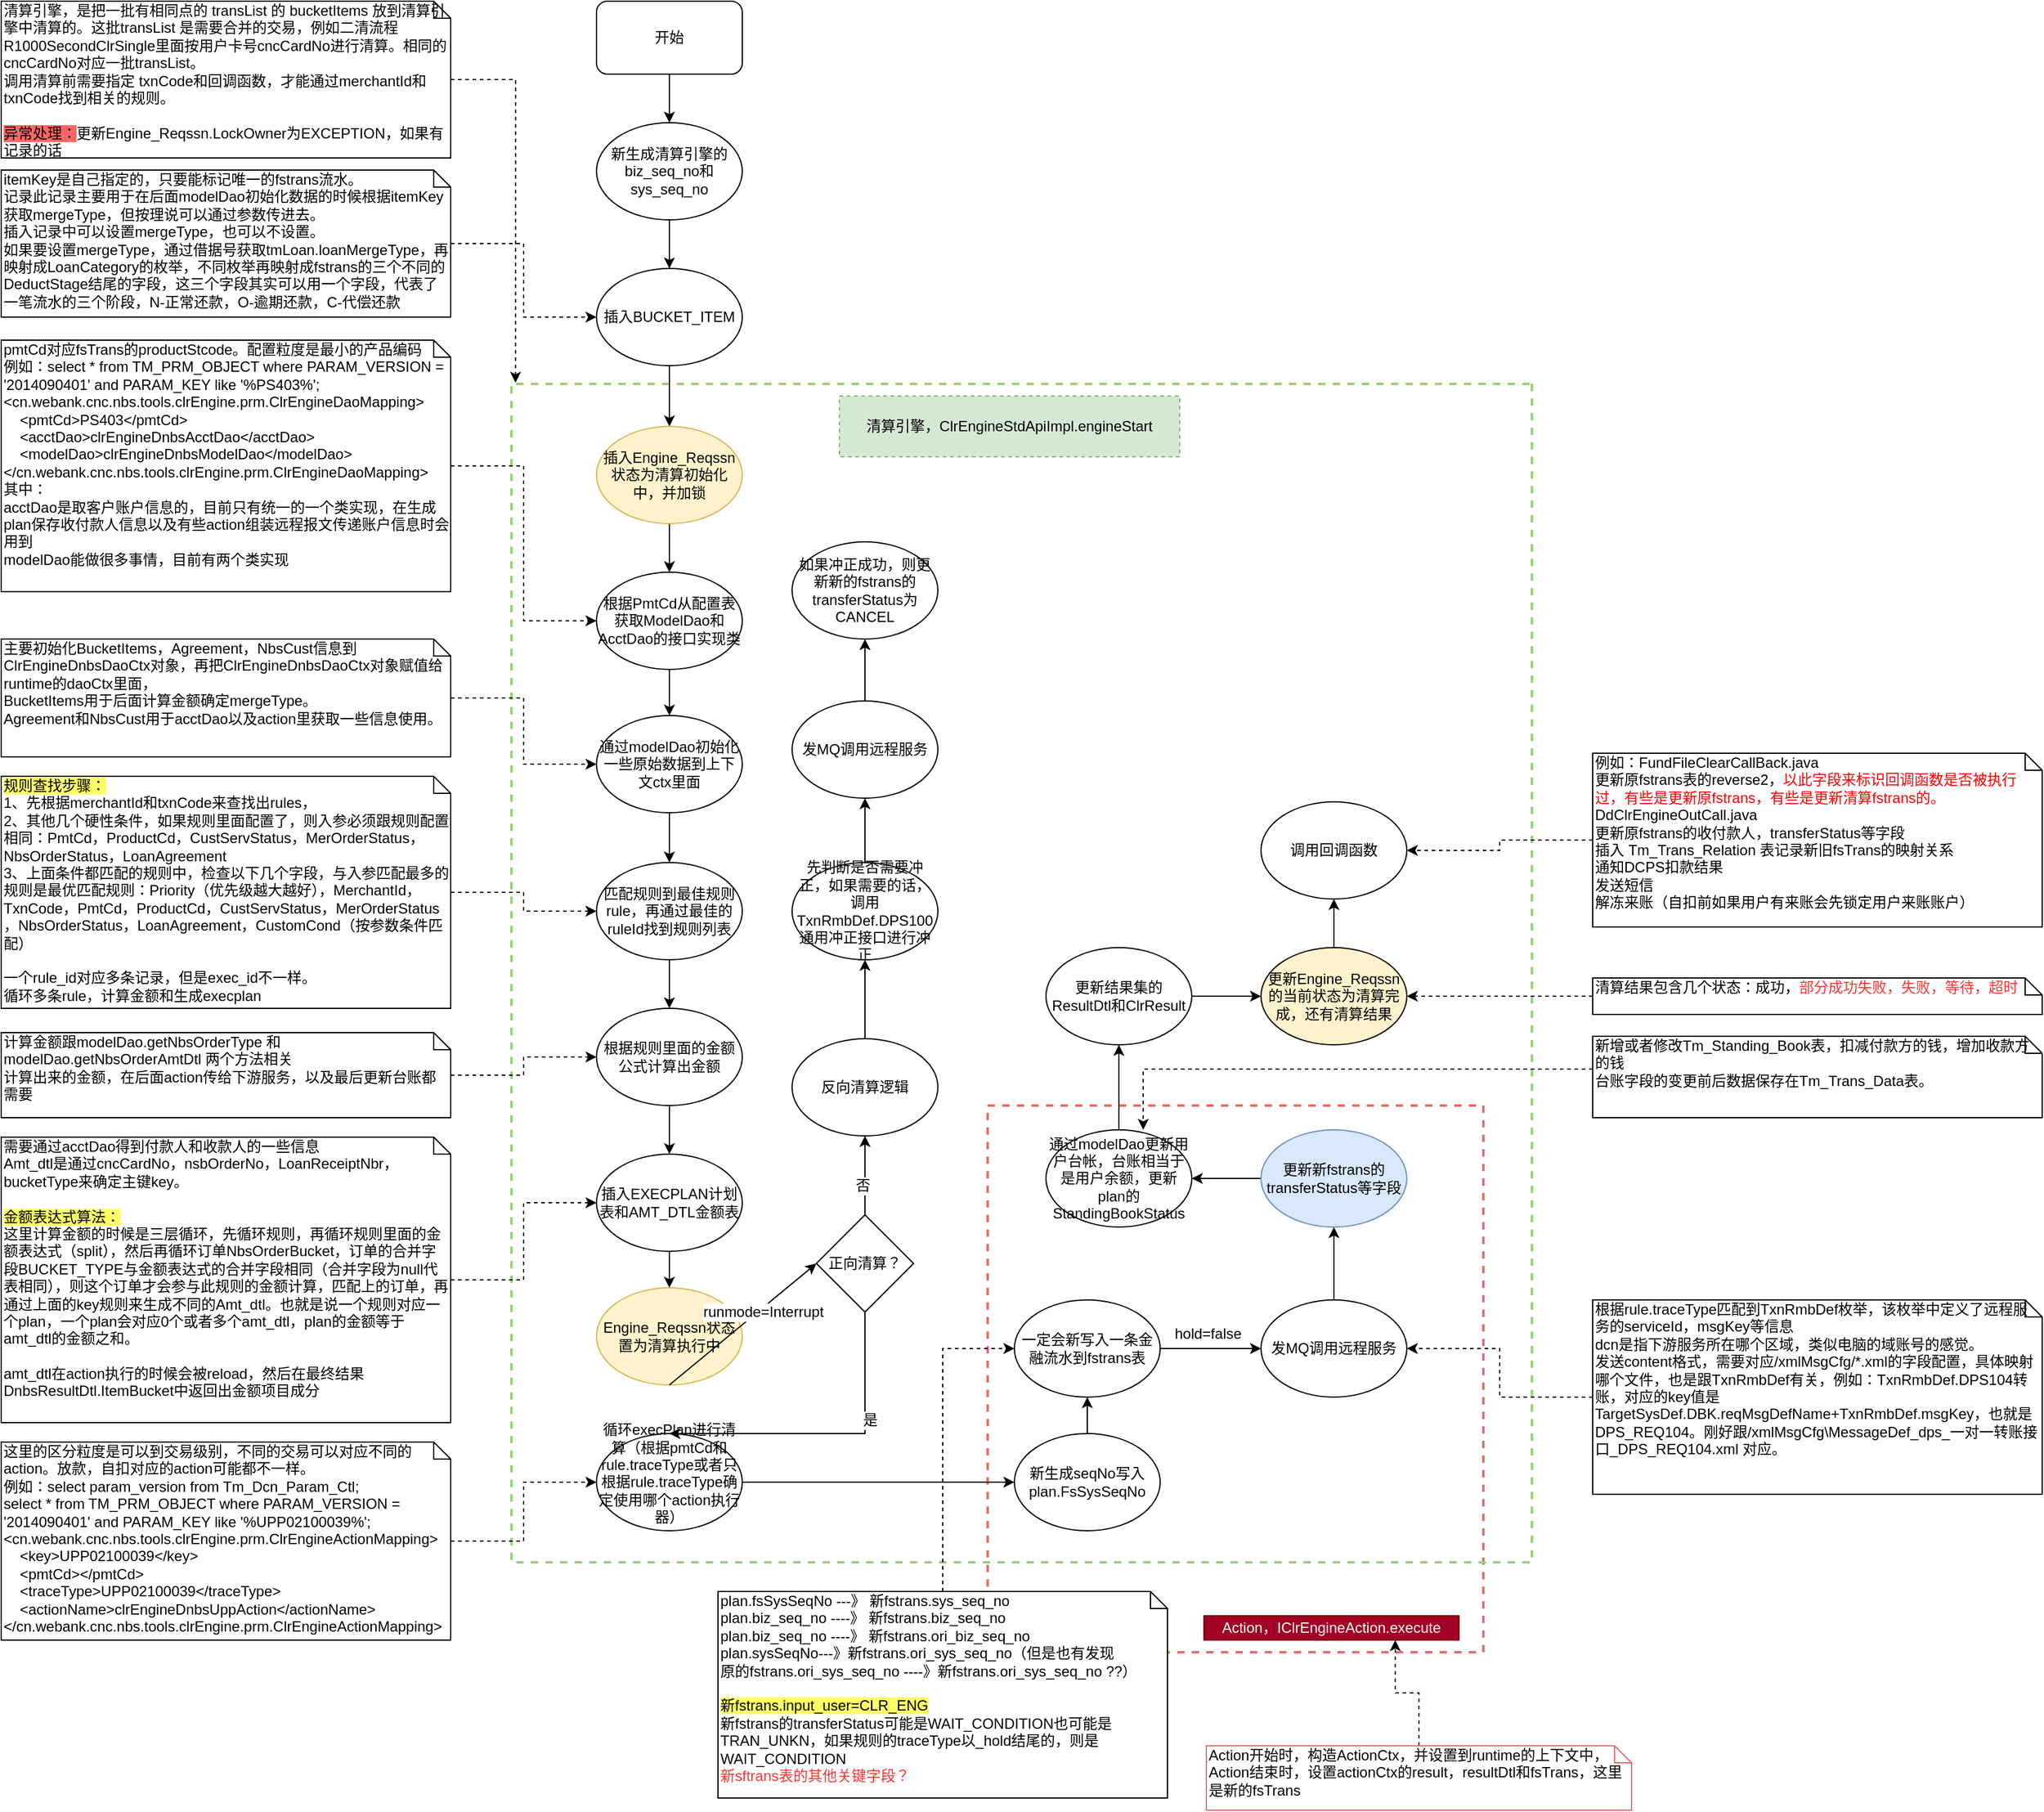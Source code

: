 <mxfile version="10.6.3" type="github"><diagram id="alFJYCYSJjcQ0Y1QCdCz" name="ÃÂÃÂÃÂÃÂ§ÃÂÃÂÃÂÃÂ¬ÃÂÃÂÃÂÃÂ¬ 1 ÃÂÃÂÃÂÃÂ©ÃÂÃÂÃÂÃÂ¡ÃÂÃÂÃÂÃÂµ"><mxGraphModel dx="2220" dy="770" grid="1" gridSize="10" guides="1" tooltips="1" connect="1" arrows="1" fold="1" page="1" pageScale="1" pageWidth="827" pageHeight="1169" math="0" shadow="0"><root><mxCell id="0"/><mxCell id="1" parent="0"/><mxCell id="IjZQBaDqgQylDI38y9SU-66" value="" style="rounded=0;whiteSpace=wrap;html=1;dashed=1;fillColor=none;direction=south;strokeColor=#EA6B66;strokeWidth=2;" parent="1" vertex="1"><mxGeometry x="602" y="920" width="408" height="450" as="geometry"/></mxCell><mxCell id="IjZQBaDqgQylDI38y9SU-50" value="" style="rounded=0;whiteSpace=wrap;html=1;dashed=1;fillColor=none;direction=south;strokeColor=#97D077;strokeWidth=2;" parent="1" vertex="1"><mxGeometry x="210" y="326" width="840" height="970" as="geometry"/></mxCell><mxCell id="IjZQBaDqgQylDI38y9SU-12" value="" style="edgeStyle=orthogonalEdgeStyle;rounded=0;orthogonalLoop=1;jettySize=auto;html=1;" parent="1" source="IjZQBaDqgQylDI38y9SU-1" target="IjZQBaDqgQylDI38y9SU-11" edge="1"><mxGeometry relative="1" as="geometry"/></mxCell><mxCell id="IjZQBaDqgQylDI38y9SU-1" value="开始" style="rounded=1;whiteSpace=wrap;html=1;" parent="1" vertex="1"><mxGeometry x="280" y="11" width="120" height="60" as="geometry"/></mxCell><mxCell id="IjZQBaDqgQylDI38y9SU-9" value="" style="edgeStyle=orthogonalEdgeStyle;rounded=0;orthogonalLoop=1;jettySize=auto;html=1;" parent="1" source="IjZQBaDqgQylDI38y9SU-2" target="IjZQBaDqgQylDI38y9SU-3" edge="1"><mxGeometry relative="1" as="geometry"/></mxCell><mxCell id="IjZQBaDqgQylDI38y9SU-2" value="插入BUCKET_ITEM" style="ellipse;whiteSpace=wrap;html=1;" parent="1" vertex="1"><mxGeometry x="280" y="231" width="120" height="80" as="geometry"/></mxCell><mxCell id="IjZQBaDqgQylDI38y9SU-10" value="" style="edgeStyle=orthogonalEdgeStyle;rounded=0;orthogonalLoop=1;jettySize=auto;html=1;" parent="1" source="IjZQBaDqgQylDI38y9SU-3" target="IjZQBaDqgQylDI38y9SU-4" edge="1"><mxGeometry relative="1" as="geometry"/></mxCell><mxCell id="IjZQBaDqgQylDI38y9SU-3" value="&lt;div&gt;插入Engine_Reqssn&lt;/div&gt;&lt;div&gt;状态为清算初始化中，并加锁&lt;/div&gt;" style="ellipse;whiteSpace=wrap;html=1;fillColor=#fff2cc;strokeColor=#d6b656;" parent="1" vertex="1"><mxGeometry x="280" y="361" width="120" height="80" as="geometry"/></mxCell><mxCell id="IjZQBaDqgQylDI38y9SU-15" value="" style="edgeStyle=orthogonalEdgeStyle;rounded=0;orthogonalLoop=1;jettySize=auto;html=1;" parent="1" source="IjZQBaDqgQylDI38y9SU-4" target="IjZQBaDqgQylDI38y9SU-14" edge="1"><mxGeometry relative="1" as="geometry"/></mxCell><mxCell id="IjZQBaDqgQylDI38y9SU-4" value="根据PmtCd从配置表获取ModelDao和AcctDao的接口实现类" style="ellipse;whiteSpace=wrap;html=1;" parent="1" vertex="1"><mxGeometry x="280" y="481" width="120" height="80" as="geometry"/></mxCell><mxCell id="IjZQBaDqgQylDI38y9SU-7" value="" style="edgeStyle=orthogonalEdgeStyle;rounded=0;orthogonalLoop=1;jettySize=auto;html=1;entryX=0;entryY=0.5;entryDx=0;entryDy=0;dashed=1;" parent="1" source="IjZQBaDqgQylDI38y9SU-5" target="IjZQBaDqgQylDI38y9SU-4" edge="1"><mxGeometry relative="1" as="geometry"><mxPoint x="240" y="521" as="targetPoint"/></mxGeometry></mxCell><mxCell id="IjZQBaDqgQylDI38y9SU-5" value="pmtCd对应fsTrans的productStcode。配置粒度是最小的产品编码&lt;br&gt;例如：select * from TM_PRM_OBJECT where PARAM_VERSION = '2014090401' and PARAM_KEY like '%PS403%';&lt;br&gt;&amp;lt;cn.webank.cnc.nbs.tools.clrEngine.prm.ClrEngineDaoMapping&amp;gt;&lt;br&gt;&amp;nbsp;&amp;nbsp;&amp;nbsp; &amp;lt;pmtCd&amp;gt;PS403&amp;lt;/pmtCd&amp;gt;&lt;br&gt;&amp;nbsp;&amp;nbsp;&amp;nbsp; &amp;lt;acctDao&amp;gt;clrEngineDnbsAcctDao&amp;lt;/acctDao&amp;gt;&lt;br&gt;&amp;nbsp;&amp;nbsp;&amp;nbsp; &amp;lt;modelDao&amp;gt;clrEngineDnbsModelDao&amp;lt;/modelDao&amp;gt;&lt;br&gt;&lt;div&gt;&amp;lt;/cn.webank.cnc.nbs.tools.clrEngine.prm.ClrEngineDaoMapping&amp;gt;&lt;/div&gt;&lt;div&gt;其中：&lt;/div&gt;&lt;div&gt;acctDao是取客户账户信息的，目前只有统一的一个类实现，在生成plan保存收付款人信息以及有些action组装远程报文传递账户信息时会用到&lt;/div&gt;&lt;div&gt;modelDao能做很多事情，目前有两个类实现&lt;br&gt;&lt;/div&gt;" style="shape=note;whiteSpace=wrap;html=1;size=14;verticalAlign=top;align=left;spacingTop=-6;" parent="1" vertex="1"><mxGeometry x="-210" y="290" width="370" height="207" as="geometry"/></mxCell><mxCell id="IjZQBaDqgQylDI38y9SU-13" value="" style="edgeStyle=orthogonalEdgeStyle;rounded=0;orthogonalLoop=1;jettySize=auto;html=1;" parent="1" source="IjZQBaDqgQylDI38y9SU-11" target="IjZQBaDqgQylDI38y9SU-2" edge="1"><mxGeometry relative="1" as="geometry"/></mxCell><mxCell id="IjZQBaDqgQylDI38y9SU-11" value="新生成清算引擎的biz_seq_no和sys_seq_no" style="ellipse;whiteSpace=wrap;html=1;" parent="1" vertex="1"><mxGeometry x="280" y="111" width="120" height="80" as="geometry"/></mxCell><mxCell id="IjZQBaDqgQylDI38y9SU-18" value="" style="edgeStyle=orthogonalEdgeStyle;rounded=0;orthogonalLoop=1;jettySize=auto;html=1;" parent="1" source="IjZQBaDqgQylDI38y9SU-14" target="IjZQBaDqgQylDI38y9SU-17" edge="1"><mxGeometry relative="1" as="geometry"/></mxCell><mxCell id="IjZQBaDqgQylDI38y9SU-14" value="通过modelDao初始化一些原始数据到上下文ctx里面" style="ellipse;whiteSpace=wrap;html=1;" parent="1" vertex="1"><mxGeometry x="280" y="599" width="120" height="80" as="geometry"/></mxCell><mxCell id="IjZQBaDqgQylDI38y9SU-21" value="" style="edgeStyle=orthogonalEdgeStyle;rounded=0;orthogonalLoop=1;jettySize=auto;html=1;" parent="1" source="IjZQBaDqgQylDI38y9SU-17" target="IjZQBaDqgQylDI38y9SU-19" edge="1"><mxGeometry relative="1" as="geometry"/></mxCell><mxCell id="IjZQBaDqgQylDI38y9SU-17" value="匹配规则到最佳规则rule，再通过最佳的ruleId找到规则列表" style="ellipse;whiteSpace=wrap;html=1;" parent="1" vertex="1"><mxGeometry x="280" y="720" width="120" height="80" as="geometry"/></mxCell><mxCell id="IjZQBaDqgQylDI38y9SU-22" value="" style="edgeStyle=orthogonalEdgeStyle;rounded=0;orthogonalLoop=1;jettySize=auto;html=1;" parent="1" source="IjZQBaDqgQylDI38y9SU-19" target="IjZQBaDqgQylDI38y9SU-20" edge="1"><mxGeometry relative="1" as="geometry"/></mxCell><mxCell id="IjZQBaDqgQylDI38y9SU-19" value="根据规则里面的金额公式计算出金额" style="ellipse;whiteSpace=wrap;html=1;" parent="1" vertex="1"><mxGeometry x="280" y="840" width="120" height="80" as="geometry"/></mxCell><mxCell id="IjZQBaDqgQylDI38y9SU-24" value="" style="edgeStyle=orthogonalEdgeStyle;rounded=0;orthogonalLoop=1;jettySize=auto;html=1;" parent="1" source="IjZQBaDqgQylDI38y9SU-20" target="IjZQBaDqgQylDI38y9SU-23" edge="1"><mxGeometry relative="1" as="geometry"/></mxCell><mxCell id="IjZQBaDqgQylDI38y9SU-20" value="插入EXECPLAN计划表和AMT_DTL金额表" style="ellipse;whiteSpace=wrap;html=1;" parent="1" vertex="1"><mxGeometry x="280" y="960" width="120" height="80" as="geometry"/></mxCell><mxCell id="IjZQBaDqgQylDI38y9SU-23" value="Engine_Reqssn状态置为清算执行中" style="ellipse;whiteSpace=wrap;html=1;fillColor=#fff2cc;strokeColor=#d6b656;" parent="1" vertex="1"><mxGeometry x="280" y="1070" width="120" height="80" as="geometry"/></mxCell><mxCell id="IjZQBaDqgQylDI38y9SU-35" value="" style="edgeStyle=orthogonalEdgeStyle;rounded=0;orthogonalLoop=1;jettySize=auto;html=1;" parent="1" source="IjZQBaDqgQylDI38y9SU-25" target="IjZQBaDqgQylDI38y9SU-30" edge="1"><mxGeometry relative="1" as="geometry"/></mxCell><mxCell id="IjZQBaDqgQylDI38y9SU-25" value="&lt;div&gt;循环execPlan进行清算（根据pmtCd和rule.traceType或者只根据rule.traceType确定使用哪个action执行器）&lt;br&gt;&lt;/div&gt;&lt;div&gt;&lt;br&gt;&lt;/div&gt;" style="ellipse;whiteSpace=wrap;html=1;" parent="1" vertex="1"><mxGeometry x="280" y="1190" width="120" height="80" as="geometry"/></mxCell><mxCell id="IjZQBaDqgQylDI38y9SU-29" value="" style="edgeStyle=orthogonalEdgeStyle;rounded=0;orthogonalLoop=1;jettySize=auto;html=1;dashed=1;" parent="1" source="IjZQBaDqgQylDI38y9SU-28" target="IjZQBaDqgQylDI38y9SU-25" edge="1"><mxGeometry relative="1" as="geometry"/></mxCell><mxCell id="IjZQBaDqgQylDI38y9SU-28" value="&lt;div&gt;这里的区分粒度是可以到交易级别，不同的交易可以对应不同的action。放款，自扣对应的action可能都不一样。&lt;br&gt;&lt;/div&gt;&lt;div&gt;例如：select param_version from Tm_Dcn_Param_Ctl;&lt;/div&gt;&lt;div&gt;select * from TM_PRM_OBJECT where PARAM_VERSION = '2014090401' and PARAM_KEY like '%UPP02100039%';&lt;/div&gt;&amp;lt;cn.webank.cnc.nbs.tools.clrEngine.prm.ClrEngineActionMapping&amp;gt;&lt;br&gt;&amp;nbsp;&amp;nbsp;&amp;nbsp; &amp;lt;key&amp;gt;UPP02100039&amp;lt;/key&amp;gt;&lt;br&gt;&amp;nbsp;&amp;nbsp;&amp;nbsp; &amp;lt;pmtCd&amp;gt;&amp;lt;/pmtCd&amp;gt;&lt;br&gt;&amp;nbsp;&amp;nbsp;&amp;nbsp; &amp;lt;traceType&amp;gt;UPP02100039&amp;lt;/traceType&amp;gt;&lt;br&gt;&amp;nbsp;&amp;nbsp;&amp;nbsp; &amp;lt;actionName&amp;gt;clrEngineDnbsUppAction&amp;lt;/actionName&amp;gt;&lt;br&gt;&amp;lt;/cn.webank.cnc.nbs.tools.clrEngine.prm.ClrEngineActionMapping&amp;gt;" style="shape=note;whiteSpace=wrap;html=1;size=14;verticalAlign=top;align=left;spacingTop=-6;" parent="1" vertex="1"><mxGeometry x="-210" y="1197" width="370" height="163" as="geometry"/></mxCell><mxCell id="IjZQBaDqgQylDI38y9SU-32" value="" style="edgeStyle=orthogonalEdgeStyle;rounded=0;orthogonalLoop=1;jettySize=auto;html=1;" parent="1" source="IjZQBaDqgQylDI38y9SU-30" target="IjZQBaDqgQylDI38y9SU-31" edge="1"><mxGeometry relative="1" as="geometry"/></mxCell><mxCell id="IjZQBaDqgQylDI38y9SU-30" value="新生成seqNo写入plan.FsSysSeqNo" style="ellipse;whiteSpace=wrap;html=1;" parent="1" vertex="1"><mxGeometry x="624" y="1190" width="120" height="80" as="geometry"/></mxCell><mxCell id="IjZQBaDqgQylDI38y9SU-37" value="" style="edgeStyle=orthogonalEdgeStyle;rounded=0;orthogonalLoop=1;jettySize=auto;html=1;exitX=1;exitY=0.5;exitDx=0;exitDy=0;" parent="1" source="IjZQBaDqgQylDI38y9SU-31" target="IjZQBaDqgQylDI38y9SU-36" edge="1"><mxGeometry relative="1" as="geometry"/></mxCell><mxCell id="GM1DitcwjTvSuoFt326m-1" value="&lt;br&gt;hold=false" style="text;html=1;resizable=0;points=[];align=center;verticalAlign=middle;labelBackgroundColor=#ffffff;" parent="IjZQBaDqgQylDI38y9SU-37" vertex="1" connectable="0"><mxGeometry x="0.876" y="2" relative="1" as="geometry"><mxPoint x="-39" y="-18" as="offset"/></mxGeometry></mxCell><mxCell id="IjZQBaDqgQylDI38y9SU-31" value="一定会新写入一条金融流水到fstrans表" style="ellipse;whiteSpace=wrap;html=1;" parent="1" vertex="1"><mxGeometry x="624" y="1080" width="120" height="80" as="geometry"/></mxCell><mxCell id="IjZQBaDqgQylDI38y9SU-34" value="" style="edgeStyle=orthogonalEdgeStyle;rounded=0;orthogonalLoop=1;jettySize=auto;html=1;dashed=1;" parent="1" source="IjZQBaDqgQylDI38y9SU-33" target="IjZQBaDqgQylDI38y9SU-31" edge="1"><mxGeometry relative="1" as="geometry"><Array as="points"><mxPoint x="565" y="1120"/></Array></mxGeometry></mxCell><mxCell id="IjZQBaDqgQylDI38y9SU-33" value="&lt;div&gt;plan.fsSysSeqNo ---》 新fstrans.sys_seq_no &lt;br&gt;&lt;/div&gt;&lt;div&gt;plan.biz_seq_no ----》 新fstrans.biz_seq_no&lt;/div&gt;&lt;div&gt;plan.biz_seq_no ----》 新fstrans.ori_biz_seq_no&lt;/div&gt;&lt;div&gt;plan.sysSeqNo---》新fstrans.ori_sys_seq_no（但是也有发现&lt;br&gt;原的fstrans.ori_sys_seq_no ----》新fstrans.ori_sys_seq_no ??）&lt;br&gt;&lt;/div&gt;&lt;div&gt;&lt;br&gt;&lt;/div&gt;&lt;div&gt;&lt;span style=&quot;background-color: rgb(255 , 255 , 102)&quot;&gt;新fstrans.input_user=CLR_ENG&lt;/span&gt;&lt;br&gt;新fstrans的transferStatus可能是WAIT_CONDITION也可能是TRAN_UNKN，如果规则的traceType以_hold结尾的，则是WAIT_CONDITION&lt;/div&gt;&lt;div&gt;&lt;font color=&quot;#FF3333&quot;&gt;新sftrans表的其他关键字段？&lt;/font&gt;&lt;br&gt;&lt;/div&gt;" style="shape=note;whiteSpace=wrap;html=1;size=14;verticalAlign=top;align=left;spacingTop=-6;" parent="1" vertex="1"><mxGeometry x="380" y="1320" width="370" height="170" as="geometry"/></mxCell><mxCell id="IjZQBaDqgQylDI38y9SU-39" value="" style="edgeStyle=orthogonalEdgeStyle;rounded=0;orthogonalLoop=1;jettySize=auto;html=1;" parent="1" source="IjZQBaDqgQylDI38y9SU-36" target="IjZQBaDqgQylDI38y9SU-38" edge="1"><mxGeometry relative="1" as="geometry"/></mxCell><mxCell id="IjZQBaDqgQylDI38y9SU-36" value="发MQ调用远程服务" style="ellipse;whiteSpace=wrap;html=1;" parent="1" vertex="1"><mxGeometry x="827" y="1080" width="120" height="80" as="geometry"/></mxCell><mxCell id="IjZQBaDqgQylDI38y9SU-44" value="" style="edgeStyle=orthogonalEdgeStyle;rounded=0;orthogonalLoop=1;jettySize=auto;html=1;" parent="1" source="IjZQBaDqgQylDI38y9SU-38" target="IjZQBaDqgQylDI38y9SU-40" edge="1"><mxGeometry relative="1" as="geometry"/></mxCell><mxCell id="IjZQBaDqgQylDI38y9SU-38" value="更新新fstrans的transferStatus等字段" style="ellipse;whiteSpace=wrap;html=1;fillColor=#dae8fc;strokeColor=#6c8ebf;" parent="1" vertex="1"><mxGeometry x="827" y="940" width="120" height="80" as="geometry"/></mxCell><mxCell id="IjZQBaDqgQylDI38y9SU-53" value="" style="edgeStyle=orthogonalEdgeStyle;rounded=0;orthogonalLoop=1;jettySize=auto;html=1;" parent="1" source="IjZQBaDqgQylDI38y9SU-40" target="IjZQBaDqgQylDI38y9SU-52" edge="1"><mxGeometry relative="1" as="geometry"/></mxCell><mxCell id="IjZQBaDqgQylDI38y9SU-40" value="通过modelDao更新用户台帐，台账相当于是用户余额，更新plan的StandingBookStatus" style="ellipse;whiteSpace=wrap;html=1;" parent="1" vertex="1"><mxGeometry x="650" y="940" width="120" height="80" as="geometry"/></mxCell><mxCell id="IjZQBaDqgQylDI38y9SU-43" value="" style="edgeStyle=orthogonalEdgeStyle;rounded=0;orthogonalLoop=1;jettySize=auto;html=1;dashed=1;" parent="1" source="IjZQBaDqgQylDI38y9SU-41" target="IjZQBaDqgQylDI38y9SU-19" edge="1"><mxGeometry relative="1" as="geometry"><mxPoint x="220" y="872.5" as="targetPoint"/></mxGeometry></mxCell><mxCell id="IjZQBaDqgQylDI38y9SU-41" value="计算金额跟modelDao.getNbsOrderType 和modelDao.getNbsOrderAmtDtl 两个方法相关&lt;br&gt;计算出来的金额，在后面action传给下游服务，以及最后更新台账都需要" style="shape=note;whiteSpace=wrap;html=1;size=14;verticalAlign=top;align=left;spacingTop=-6;" parent="1" vertex="1"><mxGeometry x="-210" y="860" width="370" height="70" as="geometry"/></mxCell><mxCell id="IjZQBaDqgQylDI38y9SU-48" value="" style="edgeStyle=orthogonalEdgeStyle;rounded=0;orthogonalLoop=1;jettySize=auto;html=1;" parent="1" source="IjZQBaDqgQylDI38y9SU-45" target="IjZQBaDqgQylDI38y9SU-47" edge="1"><mxGeometry relative="1" as="geometry"/></mxCell><mxCell id="IjZQBaDqgQylDI38y9SU-45" value="&lt;div&gt;更新Engine_Reqssn的当前状态为清算完成，还有清算结果&lt;/div&gt;" style="ellipse;whiteSpace=wrap;html=1;fillColor=#FFF2CC;" parent="1" vertex="1"><mxGeometry x="827" y="790" width="120" height="80" as="geometry"/></mxCell><mxCell id="IjZQBaDqgQylDI38y9SU-47" value="调用回调函数" style="ellipse;whiteSpace=wrap;html=1;" parent="1" vertex="1"><mxGeometry x="827" y="670" width="120" height="80" as="geometry"/></mxCell><mxCell id="IjZQBaDqgQylDI38y9SU-51" value="&lt;div&gt;清算引擎，ClrEngineStdApiImpl.engineStart&lt;/div&gt;" style="text;html=1;strokeColor=#82b366;fillColor=#d5e8d4;align=center;verticalAlign=middle;whiteSpace=wrap;rounded=0;dashed=1;" parent="1" vertex="1"><mxGeometry x="480" y="336" width="280" height="50" as="geometry"/></mxCell><mxCell id="IjZQBaDqgQylDI38y9SU-54" value="" style="edgeStyle=orthogonalEdgeStyle;rounded=0;orthogonalLoop=1;jettySize=auto;html=1;" parent="1" source="IjZQBaDqgQylDI38y9SU-52" target="IjZQBaDqgQylDI38y9SU-45" edge="1"><mxGeometry relative="1" as="geometry"/></mxCell><mxCell id="IjZQBaDqgQylDI38y9SU-52" value="更新结果集的ResultDtl和ClrResult" style="ellipse;whiteSpace=wrap;html=1;fillColor=none;" parent="1" vertex="1"><mxGeometry x="650" y="790" width="120" height="80" as="geometry"/></mxCell><mxCell id="IjZQBaDqgQylDI38y9SU-59" style="edgeStyle=orthogonalEdgeStyle;rounded=0;orthogonalLoop=1;jettySize=auto;html=1;exitX=0.5;exitY=1;exitDx=0;exitDy=0;entryX=0.5;entryY=0;entryDx=0;entryDy=0;" parent="1" source="IjZQBaDqgQylDI38y9SU-55" target="IjZQBaDqgQylDI38y9SU-25" edge="1"><mxGeometry relative="1" as="geometry"><Array as="points"><mxPoint x="501" y="1190"/></Array></mxGeometry></mxCell><mxCell id="IjZQBaDqgQylDI38y9SU-60" value="是" style="text;html=1;resizable=0;points=[];align=center;verticalAlign=middle;labelBackgroundColor=#ffffff;" parent="IjZQBaDqgQylDI38y9SU-59" vertex="1" connectable="0"><mxGeometry x="-0.32" y="4" relative="1" as="geometry"><mxPoint as="offset"/></mxGeometry></mxCell><mxCell id="ThCQpI8UFxFsNZAiHdKw-11" value="" style="edgeStyle=orthogonalEdgeStyle;rounded=0;orthogonalLoop=1;jettySize=auto;html=1;" parent="1" source="IjZQBaDqgQylDI38y9SU-55" target="IjZQBaDqgQylDI38y9SU-61" edge="1"><mxGeometry relative="1" as="geometry"/></mxCell><mxCell id="ThCQpI8UFxFsNZAiHdKw-12" value="否" style="text;html=1;resizable=0;points=[];align=center;verticalAlign=middle;labelBackgroundColor=#ffffff;" parent="ThCQpI8UFxFsNZAiHdKw-11" vertex="1" connectable="0"><mxGeometry x="-0.242" y="2" relative="1" as="geometry"><mxPoint as="offset"/></mxGeometry></mxCell><mxCell id="IjZQBaDqgQylDI38y9SU-55" value="正向清算？" style="rhombus;whiteSpace=wrap;html=1;fillColor=none;" parent="1" vertex="1"><mxGeometry x="461" y="1010" width="80" height="80" as="geometry"/></mxCell><mxCell id="3K24ttmnwDSWwuFKWFIZ-13" value="" style="edgeStyle=orthogonalEdgeStyle;rounded=0;orthogonalLoop=1;jettySize=auto;html=1;" parent="1" source="IjZQBaDqgQylDI38y9SU-61" target="3K24ttmnwDSWwuFKWFIZ-12" edge="1"><mxGeometry relative="1" as="geometry"/></mxCell><mxCell id="IjZQBaDqgQylDI38y9SU-61" value="反向清算逻辑" style="ellipse;whiteSpace=wrap;html=1;fillColor=none;" parent="1" vertex="1"><mxGeometry x="441" y="865" width="120" height="80" as="geometry"/></mxCell><mxCell id="IjZQBaDqgQylDI38y9SU-67" value="Action，IClrEngineAction.execute" style="text;html=1;strokeColor=#6F0000;fillColor=#a20025;align=center;verticalAlign=middle;whiteSpace=wrap;rounded=0;fontColor=#ffffff;" parent="1" vertex="1"><mxGeometry x="780" y="1340" width="210" height="20" as="geometry"/></mxCell><mxCell id="IjZQBaDqgQylDI38y9SU-70" value="" style="edgeStyle=orthogonalEdgeStyle;rounded=0;orthogonalLoop=1;jettySize=auto;html=1;dashed=1;entryX=0.75;entryY=1;entryDx=0;entryDy=0;" parent="1" source="IjZQBaDqgQylDI38y9SU-68" target="IjZQBaDqgQylDI38y9SU-67" edge="1"><mxGeometry relative="1" as="geometry"><mxPoint x="965" y="1380" as="targetPoint"/></mxGeometry></mxCell><mxCell id="IjZQBaDqgQylDI38y9SU-68" value="&lt;div&gt;Action开始时，构造ActionCtx，并设置到runtime的上下文中，&lt;/div&gt;&lt;div&gt;Action结束时，设置actionCtx的result，resultDtl和fsTrans，这里是新的fsTrans&lt;/div&gt;" style="shape=note;whiteSpace=wrap;html=1;size=14;verticalAlign=top;align=left;spacingTop=-6;strokeColor=#EA6B66;" parent="1" vertex="1"><mxGeometry x="782" y="1447" width="350" height="53" as="geometry"/></mxCell><mxCell id="IjZQBaDqgQylDI38y9SU-72" value="" style="edgeStyle=orthogonalEdgeStyle;rounded=0;orthogonalLoop=1;jettySize=auto;html=1;dashed=1;" parent="1" source="IjZQBaDqgQylDI38y9SU-71" target="IjZQBaDqgQylDI38y9SU-14" edge="1"><mxGeometry relative="1" as="geometry"/></mxCell><mxCell id="IjZQBaDqgQylDI38y9SU-71" value="&lt;div&gt;主要初始化BucketItems，Agreement，NbsCust信息到ClrEngineDnbsDaoCtx对象，再把ClrEngineDnbsDaoCtx对象赋值给runtime的daoCtx里面，&lt;/div&gt;&lt;div&gt;BucketItems用于后面计算金额确定mergeType。&lt;/div&gt;&lt;div&gt;Agreement和NbsCust用于acctDao以及action里获取一些信息使用。&lt;/div&gt;" style="shape=note;whiteSpace=wrap;html=1;size=14;verticalAlign=top;align=left;spacingTop=-6;" parent="1" vertex="1"><mxGeometry x="-210" y="536" width="370" height="97" as="geometry"/></mxCell><mxCell id="IjZQBaDqgQylDI38y9SU-74" value="" style="edgeStyle=orthogonalEdgeStyle;rounded=0;orthogonalLoop=1;jettySize=auto;html=1;dashed=1;" parent="1" source="IjZQBaDqgQylDI38y9SU-73" target="IjZQBaDqgQylDI38y9SU-20" edge="1"><mxGeometry relative="1" as="geometry"/></mxCell><mxCell id="IjZQBaDqgQylDI38y9SU-73" value="需要通过acctDao得到付款人和收款人的一些信息&lt;br&gt;&lt;div&gt;Amt_dtl是通过cncCardNo，nsbOrderNo，LoanReceiptNbr，bucketType来确定主键key。&lt;/div&gt;&lt;div&gt;&lt;br&gt;&lt;/div&gt;&lt;div&gt;&lt;span style=&quot;background-color: rgb(255 , 255 , 102)&quot;&gt;金额表达式算法：&lt;/span&gt;&lt;br&gt;&lt;/div&gt;&lt;div&gt;这里计算金额的时候是三层循环，先循环规则，再循环规则里面的金额表达式（split），然后再循环订单NbsOrderBucket，订单的合并字段BUCKET_TYPE与金额表达式的合并字段相同（合并字段为null代表相同），则这个订单才会参与此规则的金额计算，匹配上的订单，再通过上面的key规则来生成不同的Amt_dtl。也就是说一个规则对应一个plan，一个plan会对应0个或者多个amt_dtl，plan的金额等于amt_dtl的金额之和。&lt;/div&gt;&lt;div&gt;&lt;br&gt;&lt;/div&gt;&lt;div&gt;amt_dtl在action执行的时候会被reload，然后在最终结果DnbsResultDtl.ItemBucket中返回出金额项目成分&lt;br&gt;&lt;/div&gt;&lt;div&gt;&lt;br&gt;&lt;/div&gt;" style="shape=note;whiteSpace=wrap;html=1;size=14;verticalAlign=top;align=left;spacingTop=-6;" parent="1" vertex="1"><mxGeometry x="-210" y="946" width="370" height="235" as="geometry"/></mxCell><mxCell id="ThCQpI8UFxFsNZAiHdKw-4" value="" style="edgeStyle=orthogonalEdgeStyle;rounded=0;orthogonalLoop=1;jettySize=auto;html=1;dashed=1;" parent="1" source="IjZQBaDqgQylDI38y9SU-75" target="IjZQBaDqgQylDI38y9SU-17" edge="1"><mxGeometry relative="1" as="geometry"/></mxCell><mxCell id="IjZQBaDqgQylDI38y9SU-75" value="&lt;div&gt;&lt;span style=&quot;background-color: rgb(255 , 255 , 102)&quot;&gt;规则查找步骤：&lt;/span&gt;&lt;br&gt;&lt;/div&gt;&lt;div&gt;1、先根据merchantId和txnCode来查找出rules，&lt;br&gt;2、其他几个硬性条件，如果规则里面配置了，则入参必须跟规则配置相同：PmtCd，ProductCd，CustServStatus，MerOrderStatus，&lt;/div&gt;&lt;div&gt;NbsOrderStatus，LoanAgreement&lt;br&gt;3、上面条件都匹配的规则中，检查以下几个字段，与入参匹配最多的规则是最优匹配规则：Priority（优先级越大越好），MerchantId，&lt;/div&gt;&lt;div&gt;TxnCode，PmtCd，ProductCd，CustServStatus，MerOrderStatus&lt;/div&gt;&lt;div&gt;，NbsOrderStatus，LoanAgreement，CustomCond（按参数条件匹配）&lt;br&gt;&lt;br&gt;&lt;/div&gt;&lt;div&gt;一个rule_id对应多条记录，但是exec_id不一样。&lt;/div&gt;循环多条rule，计算金额和生成execplan" style="shape=note;whiteSpace=wrap;html=1;size=14;verticalAlign=top;align=left;spacingTop=-6;" parent="1" vertex="1"><mxGeometry x="-210" y="649" width="370" height="191" as="geometry"/></mxCell><mxCell id="ThCQpI8UFxFsNZAiHdKw-3" value="" style="edgeStyle=orthogonalEdgeStyle;rounded=0;orthogonalLoop=1;jettySize=auto;html=1;entryX=-0.001;entryY=0.996;entryDx=0;entryDy=0;entryPerimeter=0;dashed=1;" parent="1" source="ThCQpI8UFxFsNZAiHdKw-1" target="IjZQBaDqgQylDI38y9SU-50" edge="1"><mxGeometry relative="1" as="geometry"><mxPoint x="-25" y="298" as="targetPoint"/></mxGeometry></mxCell><mxCell id="ThCQpI8UFxFsNZAiHdKw-1" value="&lt;div&gt;清算引擎，是把一批有相同点的 transList 的 bucketItems 放到清算引擎中清算的。这批transList 是需要合并的交易，例如二清流程R1000SecondClrSingle里面按用户卡号cncCardNo进行清算。相同的cncCardNo对应一批transList。&lt;/div&gt;&lt;div&gt;调用清算前需要指定 txnCode和回调函数，才能通过merchantId和txnCode找到相关的规则。&lt;br&gt;&lt;/div&gt;&lt;div&gt;&lt;br&gt;&lt;/div&gt;&lt;div&gt;&lt;span style=&quot;background-color: rgb(255 , 102 , 102)&quot;&gt;异常处理：&lt;/span&gt;更新Engine_Reqssn.LockOwner为EXCEPTION，如果有记录的话&lt;br&gt;&lt;/div&gt;" style="shape=note;whiteSpace=wrap;html=1;size=14;verticalAlign=top;align=left;spacingTop=-6;" parent="1" vertex="1"><mxGeometry x="-210" y="11" width="370" height="129" as="geometry"/></mxCell><mxCell id="ThCQpI8UFxFsNZAiHdKw-8" value="" style="endArrow=classic;html=1;exitX=0.5;exitY=1;exitDx=0;exitDy=0;entryX=0;entryY=0.5;entryDx=0;entryDy=0;" parent="1" source="IjZQBaDqgQylDI38y9SU-23" target="IjZQBaDqgQylDI38y9SU-55" edge="1"><mxGeometry width="50" height="50" relative="1" as="geometry"><mxPoint x="343" y="1120" as="sourcePoint"/><mxPoint x="483" y="1030" as="targetPoint"/></mxGeometry></mxCell><mxCell id="ThCQpI8UFxFsNZAiHdKw-10" value="runmode=Interrupt" style="text;html=1;resizable=0;points=[];align=center;verticalAlign=middle;labelBackgroundColor=#ffffff;" parent="ThCQpI8UFxFsNZAiHdKw-8" vertex="1" connectable="0"><mxGeometry x="0.24" y="-2" relative="1" as="geometry"><mxPoint as="offset"/></mxGeometry></mxCell><mxCell id="ThCQpI8UFxFsNZAiHdKw-14" style="edgeStyle=orthogonalEdgeStyle;rounded=0;orthogonalLoop=1;jettySize=auto;html=1;dashed=1;" parent="1" source="ThCQpI8UFxFsNZAiHdKw-13" target="IjZQBaDqgQylDI38y9SU-2" edge="1"><mxGeometry relative="1" as="geometry"/></mxCell><mxCell id="ThCQpI8UFxFsNZAiHdKw-13" value="&lt;div&gt;itemKey是自己指定的，只要能标记唯一的fstrans流水。&lt;/div&gt;&lt;div&gt;记录此记录主要用于在后面modelDao初始化数据的时候根据itemKey获取mergeType，但按理说可以通过参数传进去。&lt;br&gt;&lt;/div&gt;&lt;div&gt;插入记录中可以设置mergeType，也可以不设置。&lt;/div&gt;&lt;div&gt;如果要设置mergeType，通过借据号获取tmLoan.loanMergeType，再映射成LoanCategory的枚举，不同枚举再映射成fstrans的三个不同的DeductStage结尾的字段，这三个字段其实可以用一个字段，代表了一笔流水的三个阶段，N-正常还款，O-逾期还款，C-代偿还款&lt;br&gt;&lt;/div&gt;" style="shape=note;whiteSpace=wrap;html=1;size=14;verticalAlign=top;align=left;spacingTop=-6;" parent="1" vertex="1"><mxGeometry x="-210" y="150" width="370" height="121" as="geometry"/></mxCell><mxCell id="ThCQpI8UFxFsNZAiHdKw-16" style="edgeStyle=orthogonalEdgeStyle;rounded=0;orthogonalLoop=1;jettySize=auto;html=1;entryX=0.667;entryY=0;entryDx=0;entryDy=0;entryPerimeter=0;dashed=1;" parent="1" source="ThCQpI8UFxFsNZAiHdKw-15" target="IjZQBaDqgQylDI38y9SU-40" edge="1"><mxGeometry relative="1" as="geometry"><Array as="points"><mxPoint x="730" y="890"/></Array></mxGeometry></mxCell><mxCell id="ThCQpI8UFxFsNZAiHdKw-15" value="&lt;div&gt;新增或者修改Tm_Standing_Book表，扣减付款方的钱，增加收款方的钱&lt;/div&gt;&lt;div&gt;台账字段的变更前后数据保存在Tm_Trans_Data表。&lt;br&gt;&lt;/div&gt;" style="shape=note;whiteSpace=wrap;html=1;size=14;verticalAlign=top;align=left;spacingTop=-6;" parent="1" vertex="1"><mxGeometry x="1100" y="863" width="370" height="67" as="geometry"/></mxCell><mxCell id="3K24ttmnwDSWwuFKWFIZ-7" style="edgeStyle=orthogonalEdgeStyle;rounded=0;orthogonalLoop=1;jettySize=auto;html=1;entryX=1;entryY=0.5;entryDx=0;entryDy=0;dashed=1;" parent="1" source="3K24ttmnwDSWwuFKWFIZ-6" target="IjZQBaDqgQylDI38y9SU-45" edge="1"><mxGeometry relative="1" as="geometry"/></mxCell><mxCell id="3K24ttmnwDSWwuFKWFIZ-6" value="清算结果包含几个状态：成功，&lt;font color=&quot;#FF3333&quot;&gt;部分成功失败，失败，等待，超时&lt;/font&gt;" style="shape=note;whiteSpace=wrap;html=1;size=14;verticalAlign=top;align=left;spacingTop=-6;" parent="1" vertex="1"><mxGeometry x="1100" y="815" width="370" height="30" as="geometry"/></mxCell><mxCell id="3K24ttmnwDSWwuFKWFIZ-9" style="edgeStyle=orthogonalEdgeStyle;rounded=0;orthogonalLoop=1;jettySize=auto;html=1;dashed=1;" parent="1" source="3K24ttmnwDSWwuFKWFIZ-8" target="IjZQBaDqgQylDI38y9SU-36" edge="1"><mxGeometry relative="1" as="geometry"/></mxCell><mxCell id="3K24ttmnwDSWwuFKWFIZ-8" value="&lt;div&gt;根据rule.traceType匹配到TxnRmbDef枚举，该枚举中定义了远程服务的serviceId，msgKey等信息&lt;/div&gt;&lt;div&gt;dcn是指下游服务所在哪个区域，类似电脑的域账号的感觉。&lt;/div&gt;&lt;div&gt;发送content格式，需要对应/xmlMsgCfg/*.xml的字段配置，具体映射哪个文件，也是跟TxnRmbDef有关，例如：TxnRmbDef.DPS104转账，对应的key值是TargetSysDef.DBK.reqMsgDefName+TxnRmbDef.msgKey，也就是DPS_REQ104。刚好跟/xmlMsgCfg\MessageDef_dps_一对一转账接口_DPS_REQ104.xml 对应。&lt;br&gt;&lt;/div&gt;" style="shape=note;whiteSpace=wrap;html=1;size=14;verticalAlign=top;align=left;spacingTop=-6;" parent="1" vertex="1"><mxGeometry x="1100" y="1080" width="370" height="160" as="geometry"/></mxCell><mxCell id="3K24ttmnwDSWwuFKWFIZ-17" value="" style="edgeStyle=orthogonalEdgeStyle;rounded=0;orthogonalLoop=1;jettySize=auto;html=1;" parent="1" source="3K24ttmnwDSWwuFKWFIZ-12" target="3K24ttmnwDSWwuFKWFIZ-16" edge="1"><mxGeometry relative="1" as="geometry"/></mxCell><mxCell id="3K24ttmnwDSWwuFKWFIZ-12" value="先判断是否需要冲正，如果需要的话，调用TxnRmbDef.DPS100通用冲正接口进行冲正" style="ellipse;whiteSpace=wrap;html=1;fillColor=none;" parent="1" vertex="1"><mxGeometry x="441" y="720" width="120" height="80" as="geometry"/></mxCell><mxCell id="3K24ttmnwDSWwuFKWFIZ-14" value="如果冲正成功，则更新新的fstrans的transferStatus为CANCEL" style="ellipse;whiteSpace=wrap;html=1;fillColor=none;" parent="1" vertex="1"><mxGeometry x="441" y="456" width="120" height="80" as="geometry"/></mxCell><mxCell id="3K24ttmnwDSWwuFKWFIZ-18" value="" style="edgeStyle=orthogonalEdgeStyle;rounded=0;orthogonalLoop=1;jettySize=auto;html=1;" parent="1" source="3K24ttmnwDSWwuFKWFIZ-16" target="3K24ttmnwDSWwuFKWFIZ-14" edge="1"><mxGeometry relative="1" as="geometry"/></mxCell><mxCell id="3K24ttmnwDSWwuFKWFIZ-16" value="发MQ调用远程服务" style="ellipse;whiteSpace=wrap;html=1;" parent="1" vertex="1"><mxGeometry x="441" y="587" width="120" height="80" as="geometry"/></mxCell><mxCell id="66zoTDJJCBt0kFqsuTMt-2" style="edgeStyle=orthogonalEdgeStyle;rounded=0;orthogonalLoop=1;jettySize=auto;html=1;entryX=1;entryY=0.5;entryDx=0;entryDy=0;dashed=1;" parent="1" source="66zoTDJJCBt0kFqsuTMt-1" target="IjZQBaDqgQylDI38y9SU-47" edge="1"><mxGeometry relative="1" as="geometry"/></mxCell><mxCell id="66zoTDJJCBt0kFqsuTMt-1" value="&lt;div&gt;例如：FundFileClearCallBack.java&lt;/div&gt;&lt;div&gt;更新原fstrans表的reverse2，&lt;font color=&quot;#FF0000&quot;&gt;以此字段来标识回调函数是否被执行过，有些是更新原fstrans，有些是更新清算fstrans的。&lt;/font&gt;&lt;/div&gt;&lt;div&gt;DdClrEngineOutCall.java&lt;/div&gt;&lt;div&gt;更新原fstrans的收付款人，transferStatus等字段&lt;br&gt;插入 Tm_Trans_Relation 表记录新旧fsTrans的映射关系&lt;/div&gt;&lt;div&gt;通知DCPS扣款结果&lt;/div&gt;&lt;div&gt;发送短信&lt;br&gt;解冻来账（自扣前如果用户有来账会先锁定用户来账账户）&lt;br&gt;&lt;/div&gt;" style="shape=note;whiteSpace=wrap;html=1;size=14;verticalAlign=top;align=left;spacingTop=-6;" parent="1" vertex="1"><mxGeometry x="1100" y="630" width="370" height="143" as="geometry"/></mxCell></root></mxGraphModel></diagram></mxfile>